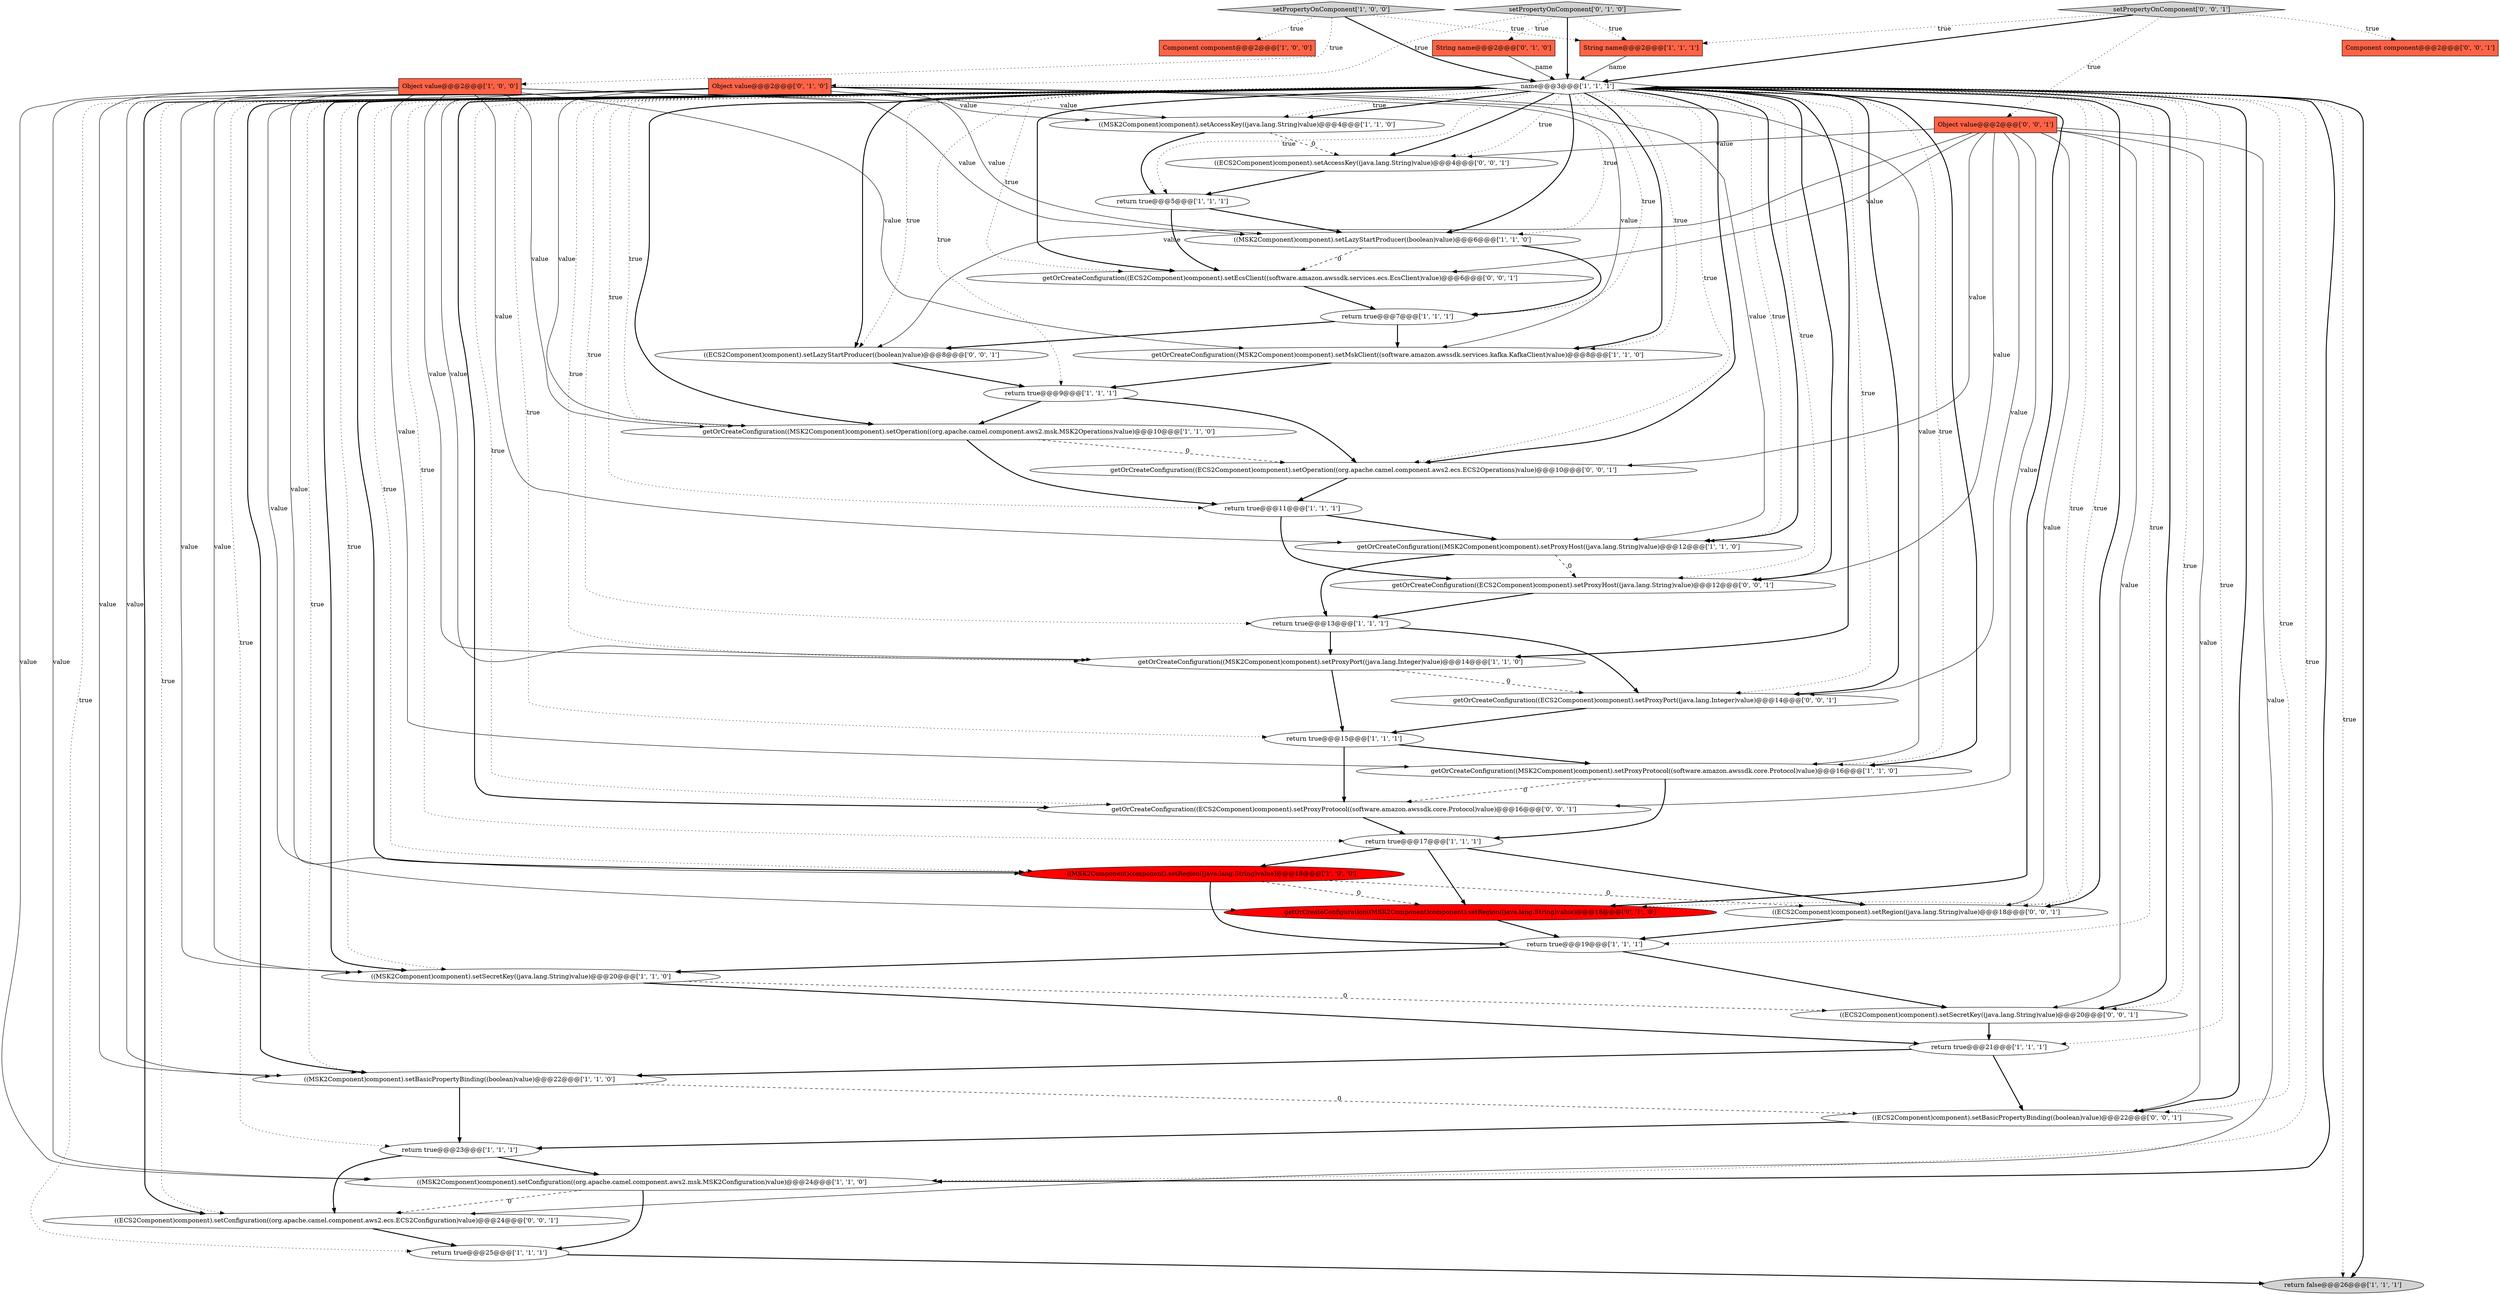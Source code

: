 digraph {
28 [style = filled, label = "setPropertyOnComponent['0', '1', '0']", fillcolor = lightgray, shape = diamond image = "AAA0AAABBB2BBB"];
24 [style = filled, label = "return true@@@25@@@['1', '1', '1']", fillcolor = white, shape = ellipse image = "AAA0AAABBB1BBB"];
22 [style = filled, label = "return true@@@15@@@['1', '1', '1']", fillcolor = white, shape = ellipse image = "AAA0AAABBB1BBB"];
16 [style = filled, label = "((MSK2Component)component).setLazyStartProducer((boolean)value)@@@6@@@['1', '1', '0']", fillcolor = white, shape = ellipse image = "AAA0AAABBB1BBB"];
13 [style = filled, label = "return true@@@21@@@['1', '1', '1']", fillcolor = white, shape = ellipse image = "AAA0AAABBB1BBB"];
29 [style = filled, label = "Object value@@@2@@@['0', '1', '0']", fillcolor = tomato, shape = box image = "AAA0AAABBB2BBB"];
18 [style = filled, label = "((MSK2Component)component).setBasicPropertyBinding((boolean)value)@@@22@@@['1', '1', '0']", fillcolor = white, shape = ellipse image = "AAA0AAABBB1BBB"];
8 [style = filled, label = "return true@@@9@@@['1', '1', '1']", fillcolor = white, shape = ellipse image = "AAA0AAABBB1BBB"];
12 [style = filled, label = "return true@@@11@@@['1', '1', '1']", fillcolor = white, shape = ellipse image = "AAA0AAABBB1BBB"];
37 [style = filled, label = "Object value@@@2@@@['0', '0', '1']", fillcolor = tomato, shape = box image = "AAA0AAABBB3BBB"];
44 [style = filled, label = "setPropertyOnComponent['0', '0', '1']", fillcolor = lightgray, shape = diamond image = "AAA0AAABBB3BBB"];
3 [style = filled, label = "Component component@@@2@@@['1', '0', '0']", fillcolor = tomato, shape = box image = "AAA0AAABBB1BBB"];
17 [style = filled, label = "return true@@@13@@@['1', '1', '1']", fillcolor = white, shape = ellipse image = "AAA0AAABBB1BBB"];
43 [style = filled, label = "((ECS2Component)component).setRegion((java.lang.String)value)@@@18@@@['0', '0', '1']", fillcolor = white, shape = ellipse image = "AAA0AAABBB3BBB"];
9 [style = filled, label = "return true@@@19@@@['1', '1', '1']", fillcolor = white, shape = ellipse image = "AAA0AAABBB1BBB"];
45 [style = filled, label = "getOrCreateConfiguration((ECS2Component)component).setOperation((org.apache.camel.component.aws2.ecs.ECS2Operations)value)@@@10@@@['0', '0', '1']", fillcolor = white, shape = ellipse image = "AAA0AAABBB3BBB"];
42 [style = filled, label = "((ECS2Component)component).setSecretKey((java.lang.String)value)@@@20@@@['0', '0', '1']", fillcolor = white, shape = ellipse image = "AAA0AAABBB3BBB"];
39 [style = filled, label = "((ECS2Component)component).setAccessKey((java.lang.String)value)@@@4@@@['0', '0', '1']", fillcolor = white, shape = ellipse image = "AAA0AAABBB3BBB"];
36 [style = filled, label = "((ECS2Component)component).setLazyStartProducer((boolean)value)@@@8@@@['0', '0', '1']", fillcolor = white, shape = ellipse image = "AAA0AAABBB3BBB"];
2 [style = filled, label = "getOrCreateConfiguration((MSK2Component)component).setProxyHost((java.lang.String)value)@@@12@@@['1', '1', '0']", fillcolor = white, shape = ellipse image = "AAA0AAABBB1BBB"];
23 [style = filled, label = "getOrCreateConfiguration((MSK2Component)component).setProxyProtocol((software.amazon.awssdk.core.Protocol)value)@@@16@@@['1', '1', '0']", fillcolor = white, shape = ellipse image = "AAA0AAABBB1BBB"];
5 [style = filled, label = "return true@@@7@@@['1', '1', '1']", fillcolor = white, shape = ellipse image = "AAA0AAABBB1BBB"];
40 [style = filled, label = "getOrCreateConfiguration((ECS2Component)component).setEcsClient((software.amazon.awssdk.services.ecs.EcsClient)value)@@@6@@@['0', '0', '1']", fillcolor = white, shape = ellipse image = "AAA0AAABBB3BBB"];
4 [style = filled, label = "getOrCreateConfiguration((MSK2Component)component).setOperation((org.apache.camel.component.aws2.msk.MSK2Operations)value)@@@10@@@['1', '1', '0']", fillcolor = white, shape = ellipse image = "AAA0AAABBB1BBB"];
1 [style = filled, label = "getOrCreateConfiguration((MSK2Component)component).setMskClient((software.amazon.awssdk.services.kafka.KafkaClient)value)@@@8@@@['1', '1', '0']", fillcolor = white, shape = ellipse image = "AAA0AAABBB1BBB"];
10 [style = filled, label = "setPropertyOnComponent['1', '0', '0']", fillcolor = lightgray, shape = diamond image = "AAA0AAABBB1BBB"];
34 [style = filled, label = "getOrCreateConfiguration((ECS2Component)component).setProxyProtocol((software.amazon.awssdk.core.Protocol)value)@@@16@@@['0', '0', '1']", fillcolor = white, shape = ellipse image = "AAA0AAABBB3BBB"];
26 [style = filled, label = "String name@@@2@@@['1', '1', '1']", fillcolor = tomato, shape = box image = "AAA0AAABBB1BBB"];
30 [style = filled, label = "getOrCreateConfiguration((MSK2Component)component).setRegion((java.lang.String)value)@@@18@@@['0', '1', '0']", fillcolor = red, shape = ellipse image = "AAA1AAABBB2BBB"];
33 [style = filled, label = "((ECS2Component)component).setBasicPropertyBinding((boolean)value)@@@22@@@['0', '0', '1']", fillcolor = white, shape = ellipse image = "AAA0AAABBB3BBB"];
14 [style = filled, label = "getOrCreateConfiguration((MSK2Component)component).setProxyPort((java.lang.Integer)value)@@@14@@@['1', '1', '0']", fillcolor = white, shape = ellipse image = "AAA0AAABBB1BBB"];
19 [style = filled, label = "return true@@@17@@@['1', '1', '1']", fillcolor = white, shape = ellipse image = "AAA0AAABBB1BBB"];
21 [style = filled, label = "((MSK2Component)component).setAccessKey((java.lang.String)value)@@@4@@@['1', '1', '0']", fillcolor = white, shape = ellipse image = "AAA0AAABBB1BBB"];
27 [style = filled, label = "return false@@@26@@@['1', '1', '1']", fillcolor = lightgray, shape = ellipse image = "AAA0AAABBB1BBB"];
32 [style = filled, label = "Component component@@@2@@@['0', '0', '1']", fillcolor = tomato, shape = box image = "AAA0AAABBB3BBB"];
6 [style = filled, label = "((MSK2Component)component).setRegion((java.lang.String)value)@@@18@@@['1', '0', '0']", fillcolor = red, shape = ellipse image = "AAA1AAABBB1BBB"];
0 [style = filled, label = "return true@@@5@@@['1', '1', '1']", fillcolor = white, shape = ellipse image = "AAA0AAABBB1BBB"];
20 [style = filled, label = "Object value@@@2@@@['1', '0', '0']", fillcolor = tomato, shape = box image = "AAA0AAABBB1BBB"];
31 [style = filled, label = "String name@@@2@@@['0', '1', '0']", fillcolor = tomato, shape = box image = "AAA0AAABBB2BBB"];
35 [style = filled, label = "((ECS2Component)component).setConfiguration((org.apache.camel.component.aws2.ecs.ECS2Configuration)value)@@@24@@@['0', '0', '1']", fillcolor = white, shape = ellipse image = "AAA0AAABBB3BBB"];
11 [style = filled, label = "((MSK2Component)component).setConfiguration((org.apache.camel.component.aws2.msk.MSK2Configuration)value)@@@24@@@['1', '1', '0']", fillcolor = white, shape = ellipse image = "AAA0AAABBB1BBB"];
38 [style = filled, label = "getOrCreateConfiguration((ECS2Component)component).setProxyHost((java.lang.String)value)@@@12@@@['0', '0', '1']", fillcolor = white, shape = ellipse image = "AAA0AAABBB3BBB"];
7 [style = filled, label = "return true@@@23@@@['1', '1', '1']", fillcolor = white, shape = ellipse image = "AAA0AAABBB1BBB"];
41 [style = filled, label = "getOrCreateConfiguration((ECS2Component)component).setProxyPort((java.lang.Integer)value)@@@14@@@['0', '0', '1']", fillcolor = white, shape = ellipse image = "AAA0AAABBB3BBB"];
15 [style = filled, label = "name@@@3@@@['1', '1', '1']", fillcolor = white, shape = diamond image = "AAA0AAABBB1BBB"];
25 [style = filled, label = "((MSK2Component)component).setSecretKey((java.lang.String)value)@@@20@@@['1', '1', '0']", fillcolor = white, shape = ellipse image = "AAA0AAABBB1BBB"];
15->21 [style = bold, label=""];
15->25 [style = bold, label=""];
7->35 [style = bold, label=""];
44->15 [style = bold, label=""];
10->3 [style = dotted, label="true"];
37->36 [style = solid, label="value"];
37->38 [style = solid, label="value"];
15->33 [style = dotted, label="true"];
15->21 [style = dotted, label="true"];
15->7 [style = dotted, label="true"];
15->9 [style = dotted, label="true"];
20->1 [style = solid, label="value"];
15->30 [style = dotted, label="true"];
20->25 [style = solid, label="value"];
12->2 [style = bold, label=""];
12->38 [style = bold, label=""];
15->8 [style = dotted, label="true"];
15->11 [style = bold, label=""];
17->14 [style = bold, label=""];
10->20 [style = dotted, label="true"];
15->43 [style = dotted, label="true"];
37->35 [style = solid, label="value"];
15->41 [style = bold, label=""];
0->40 [style = bold, label=""];
41->22 [style = bold, label=""];
8->4 [style = bold, label=""];
5->36 [style = bold, label=""];
24->27 [style = bold, label=""];
18->33 [style = dashed, label="0"];
33->7 [style = bold, label=""];
15->38 [style = bold, label=""];
7->11 [style = bold, label=""];
23->34 [style = dashed, label="0"];
21->0 [style = bold, label=""];
29->2 [style = solid, label="value"];
15->34 [style = bold, label=""];
37->34 [style = solid, label="value"];
15->34 [style = dotted, label="true"];
34->19 [style = bold, label=""];
15->24 [style = dotted, label="true"];
15->2 [style = dotted, label="true"];
17->41 [style = bold, label=""];
37->41 [style = solid, label="value"];
15->18 [style = dotted, label="true"];
15->40 [style = dotted, label="true"];
14->22 [style = bold, label=""];
25->42 [style = dashed, label="0"];
44->37 [style = dotted, label="true"];
29->1 [style = solid, label="value"];
29->18 [style = solid, label="value"];
15->35 [style = dotted, label="true"];
29->23 [style = solid, label="value"];
44->26 [style = dotted, label="true"];
37->42 [style = solid, label="value"];
15->16 [style = dotted, label="true"];
15->14 [style = dotted, label="true"];
19->6 [style = bold, label=""];
22->23 [style = bold, label=""];
15->35 [style = bold, label=""];
31->15 [style = solid, label="name"];
37->33 [style = solid, label="value"];
15->27 [style = dotted, label="true"];
15->13 [style = dotted, label="true"];
15->42 [style = dotted, label="true"];
29->21 [style = solid, label="value"];
15->17 [style = dotted, label="true"];
28->29 [style = dotted, label="true"];
5->1 [style = bold, label=""];
15->41 [style = dotted, label="true"];
37->40 [style = solid, label="value"];
40->5 [style = bold, label=""];
29->30 [style = solid, label="value"];
20->18 [style = solid, label="value"];
20->23 [style = solid, label="value"];
15->12 [style = dotted, label="true"];
10->26 [style = dotted, label="true"];
18->7 [style = bold, label=""];
38->17 [style = bold, label=""];
16->40 [style = dashed, label="0"];
13->18 [style = bold, label=""];
26->15 [style = solid, label="name"];
15->36 [style = bold, label=""];
15->33 [style = bold, label=""];
2->17 [style = bold, label=""];
15->5 [style = dotted, label="true"];
0->16 [style = bold, label=""];
44->32 [style = dotted, label="true"];
29->4 [style = solid, label="value"];
1->8 [style = bold, label=""];
20->6 [style = solid, label="value"];
9->42 [style = bold, label=""];
15->14 [style = bold, label=""];
37->45 [style = solid, label="value"];
37->39 [style = solid, label="value"];
30->9 [style = bold, label=""];
20->21 [style = solid, label="value"];
15->0 [style = dotted, label="true"];
11->24 [style = bold, label=""];
43->9 [style = bold, label=""];
20->2 [style = solid, label="value"];
20->16 [style = solid, label="value"];
35->24 [style = bold, label=""];
21->39 [style = dashed, label="0"];
4->45 [style = dashed, label="0"];
29->25 [style = solid, label="value"];
23->19 [style = bold, label=""];
8->45 [style = bold, label=""];
15->43 [style = bold, label=""];
15->11 [style = dotted, label="true"];
16->5 [style = bold, label=""];
4->12 [style = bold, label=""];
36->8 [style = bold, label=""];
15->40 [style = bold, label=""];
15->23 [style = dotted, label="true"];
15->25 [style = dotted, label="true"];
15->45 [style = dotted, label="true"];
19->43 [style = bold, label=""];
14->41 [style = dashed, label="0"];
15->1 [style = bold, label=""];
29->11 [style = solid, label="value"];
15->23 [style = bold, label=""];
28->31 [style = dotted, label="true"];
15->2 [style = bold, label=""];
42->13 [style = bold, label=""];
15->45 [style = bold, label=""];
28->15 [style = bold, label=""];
10->15 [style = bold, label=""];
15->39 [style = dotted, label="true"];
25->13 [style = bold, label=""];
6->43 [style = dashed, label="0"];
15->36 [style = dotted, label="true"];
15->22 [style = dotted, label="true"];
15->6 [style = bold, label=""];
15->30 [style = bold, label=""];
15->16 [style = bold, label=""];
2->38 [style = dashed, label="0"];
15->18 [style = bold, label=""];
15->4 [style = dotted, label="true"];
20->4 [style = solid, label="value"];
45->12 [style = bold, label=""];
20->11 [style = solid, label="value"];
39->0 [style = bold, label=""];
29->14 [style = solid, label="value"];
15->42 [style = bold, label=""];
15->19 [style = dotted, label="true"];
15->1 [style = dotted, label="true"];
15->6 [style = dotted, label="true"];
28->26 [style = dotted, label="true"];
9->25 [style = bold, label=""];
15->39 [style = bold, label=""];
22->34 [style = bold, label=""];
15->4 [style = bold, label=""];
37->43 [style = solid, label="value"];
15->38 [style = dotted, label="true"];
6->30 [style = dashed, label="0"];
20->14 [style = solid, label="value"];
6->9 [style = bold, label=""];
13->33 [style = bold, label=""];
15->27 [style = bold, label=""];
29->16 [style = solid, label="value"];
11->35 [style = dashed, label="0"];
19->30 [style = bold, label=""];
}
